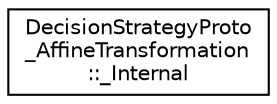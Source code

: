 digraph "Graphical Class Hierarchy"
{
 // LATEX_PDF_SIZE
  edge [fontname="Helvetica",fontsize="10",labelfontname="Helvetica",labelfontsize="10"];
  node [fontname="Helvetica",fontsize="10",shape=record];
  rankdir="LR";
  Node0 [label="DecisionStrategyProto\l_AffineTransformation\l::_Internal",height=0.2,width=0.4,color="black", fillcolor="white", style="filled",URL="$classoperations__research_1_1sat_1_1_decision_strategy_proto___affine_transformation_1_1___internal.html",tooltip=" "];
}

